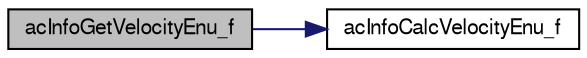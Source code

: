 digraph "acInfoGetVelocityEnu_f"
{
  edge [fontname="FreeSans",fontsize="10",labelfontname="FreeSans",labelfontsize="10"];
  node [fontname="FreeSans",fontsize="10",shape=record];
  rankdir="LR";
  Node1 [label="acInfoGetVelocityEnu_f",height=0.2,width=0.4,color="black", fillcolor="grey75", style="filled", fontcolor="black"];
  Node1 -> Node2 [color="midnightblue",fontsize="10",style="solid",fontname="FreeSans"];
  Node2 [label="acInfoCalcVelocityEnu_f",height=0.2,width=0.4,color="black", fillcolor="white", style="filled",URL="$group__ac__info.html#ga617fbb6b732b670c567912ec18da1014"];
}

